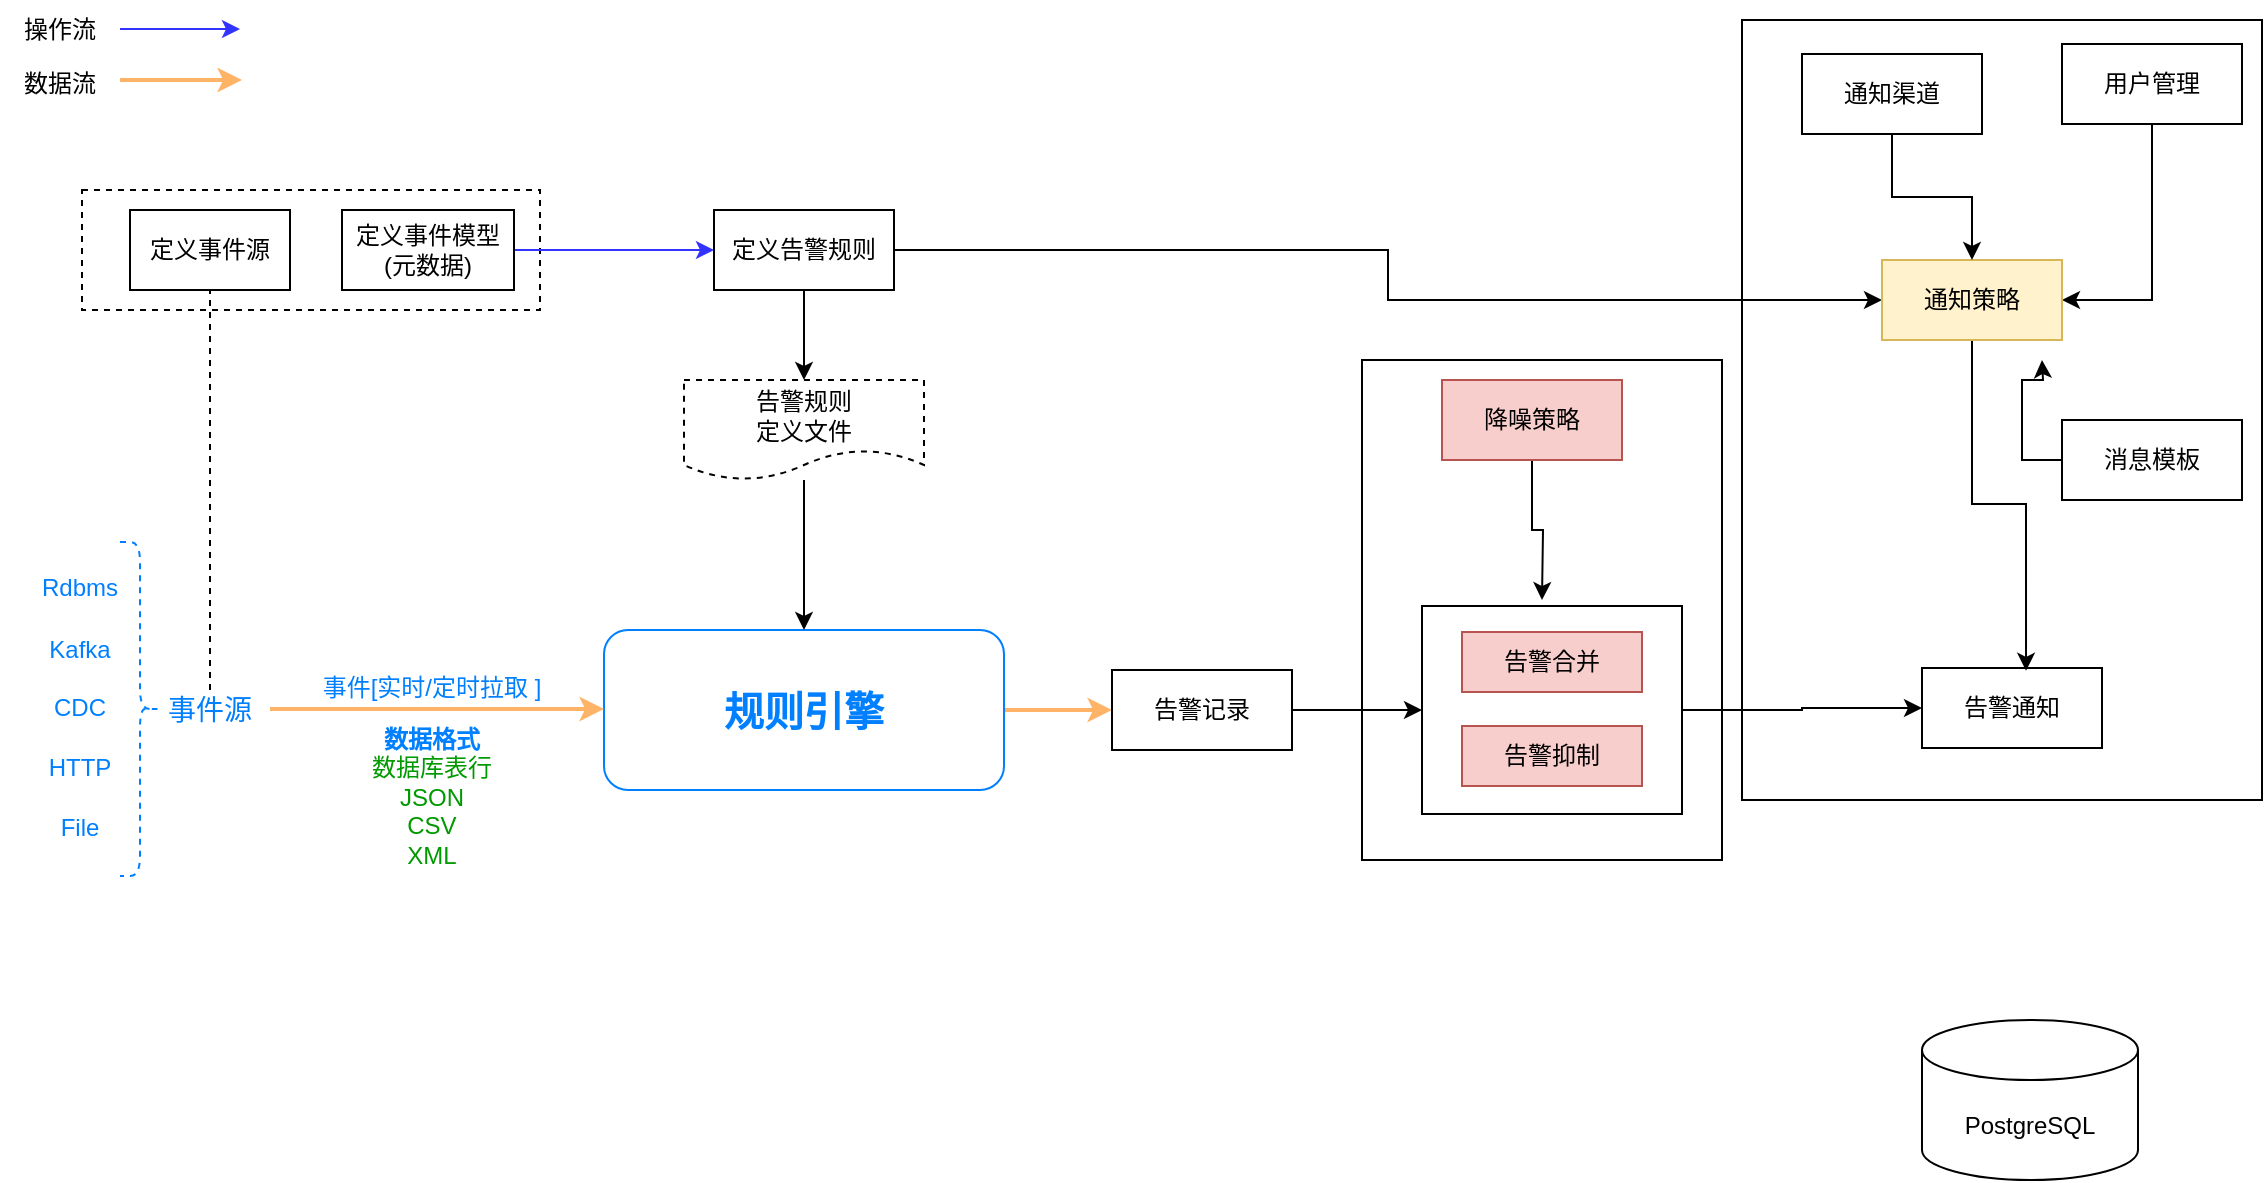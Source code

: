 <mxfile version="21.1.1" type="github" pages="4">
  <diagram name="架构图" id="fyfxFs40vQIkgWjK6ug6">
    <mxGraphModel dx="1050" dy="541" grid="1" gridSize="10" guides="1" tooltips="1" connect="1" arrows="1" fold="1" page="1" pageScale="1" pageWidth="1169" pageHeight="827" math="0" shadow="0">
      <root>
        <mxCell id="0" />
        <mxCell id="1" parent="0" />
        <mxCell id="ajzhrPVUtSA5EL2jIO49-2" value="" style="rounded=0;whiteSpace=wrap;html=1;" parent="1" vertex="1">
          <mxGeometry x="710" y="180" width="180" height="250" as="geometry" />
        </mxCell>
        <mxCell id="ajzhrPVUtSA5EL2jIO49-3" value="" style="rounded=0;whiteSpace=wrap;html=1;" parent="1" vertex="1">
          <mxGeometry x="900" y="10" width="260" height="390" as="geometry" />
        </mxCell>
        <mxCell id="mOruX_GzIYojNORpQygu-18" value="" style="rounded=0;whiteSpace=wrap;html=1;dashed=1;" parent="1" vertex="1">
          <mxGeometry x="70" y="95" width="229" height="60" as="geometry" />
        </mxCell>
        <mxCell id="mOruX_GzIYojNORpQygu-41" style="edgeStyle=orthogonalEdgeStyle;rounded=0;orthogonalLoop=1;jettySize=auto;html=1;entryX=0;entryY=0.5;entryDx=0;entryDy=0;fontSize=14;fontColor=#007FFF;strokeColor=#FFB366;strokeWidth=2;" parent="1" source="mOruX_GzIYojNORpQygu-1" target="mOruX_GzIYojNORpQygu-40" edge="1">
          <mxGeometry relative="1" as="geometry" />
        </mxCell>
        <mxCell id="mOruX_GzIYojNORpQygu-1" value="规则引擎" style="rounded=1;whiteSpace=wrap;html=1;fontSize=20;strokeColor=#007FFF;fontStyle=1;fontColor=#007FFF;" parent="1" vertex="1">
          <mxGeometry x="331" y="315" width="200" height="80" as="geometry" />
        </mxCell>
        <mxCell id="mOruX_GzIYojNORpQygu-7" value="定义事件源" style="rounded=0;whiteSpace=wrap;html=1;" parent="1" vertex="1">
          <mxGeometry x="94" y="105" width="80" height="40" as="geometry" />
        </mxCell>
        <mxCell id="mOruX_GzIYojNORpQygu-16" style="edgeStyle=orthogonalEdgeStyle;rounded=0;orthogonalLoop=1;jettySize=auto;html=1;exitX=1;exitY=0.5;exitDx=0;exitDy=0;entryX=0;entryY=0.5;entryDx=0;entryDy=0;fontSize=20;strokeColor=#3333FF;fontColor=#007FFF;fillColor=#d5e8d4;" parent="1" source="mOruX_GzIYojNORpQygu-9" target="mOruX_GzIYojNORpQygu-10" edge="1">
          <mxGeometry relative="1" as="geometry" />
        </mxCell>
        <mxCell id="mOruX_GzIYojNORpQygu-9" value="定义事件模型&lt;br&gt;(元数据)" style="rounded=0;whiteSpace=wrap;html=1;" parent="1" vertex="1">
          <mxGeometry x="200" y="105" width="86" height="40" as="geometry" />
        </mxCell>
        <mxCell id="AYFe1LkNhk6pxs-Rbo1C-2" style="edgeStyle=orthogonalEdgeStyle;rounded=0;orthogonalLoop=1;jettySize=auto;html=1;entryX=0;entryY=0.5;entryDx=0;entryDy=0;" parent="1" source="mOruX_GzIYojNORpQygu-10" target="AYFe1LkNhk6pxs-Rbo1C-1" edge="1">
          <mxGeometry relative="1" as="geometry" />
        </mxCell>
        <mxCell id="AYFe1LkNhk6pxs-Rbo1C-3" style="edgeStyle=orthogonalEdgeStyle;rounded=0;orthogonalLoop=1;jettySize=auto;html=1;entryX=0.5;entryY=0;entryDx=0;entryDy=0;" parent="1" source="mOruX_GzIYojNORpQygu-10" target="mOruX_GzIYojNORpQygu-17" edge="1">
          <mxGeometry relative="1" as="geometry" />
        </mxCell>
        <mxCell id="mOruX_GzIYojNORpQygu-10" value="定义告警规则" style="rounded=0;whiteSpace=wrap;html=1;" parent="1" vertex="1">
          <mxGeometry x="386" y="105" width="90" height="40" as="geometry" />
        </mxCell>
        <mxCell id="AYFe1LkNhk6pxs-Rbo1C-5" style="edgeStyle=orthogonalEdgeStyle;rounded=0;orthogonalLoop=1;jettySize=auto;html=1;entryX=0.5;entryY=0;entryDx=0;entryDy=0;" parent="1" source="mOruX_GzIYojNORpQygu-17" target="mOruX_GzIYojNORpQygu-1" edge="1">
          <mxGeometry relative="1" as="geometry" />
        </mxCell>
        <mxCell id="mOruX_GzIYojNORpQygu-17" value="告警规则&lt;br&gt;定义文件" style="shape=document;whiteSpace=wrap;html=1;boundedLbl=1;dashed=1;" parent="1" vertex="1">
          <mxGeometry x="371" y="190" width="120" height="50" as="geometry" />
        </mxCell>
        <mxCell id="mOruX_GzIYojNORpQygu-25" value="" style="shape=curlyBracket;whiteSpace=wrap;html=1;rounded=1;flipH=1;labelPosition=right;verticalLabelPosition=middle;align=left;verticalAlign=middle;dashed=1;strokeColor=#007FFF;fontSize=20;fontColor=#007FFF;" parent="1" vertex="1">
          <mxGeometry x="89" y="271" width="20" height="167" as="geometry" />
        </mxCell>
        <mxCell id="mOruX_GzIYojNORpQygu-26" value="Rdbms" style="text;strokeColor=none;align=center;fillColor=none;html=1;verticalAlign=middle;whiteSpace=wrap;rounded=0;fontSize=12;fontColor=#007FFF;" parent="1" vertex="1">
          <mxGeometry x="39" y="284" width="60" height="20" as="geometry" />
        </mxCell>
        <mxCell id="mOruX_GzIYojNORpQygu-28" value="Kafka" style="text;strokeColor=none;align=center;fillColor=none;html=1;verticalAlign=middle;whiteSpace=wrap;rounded=0;fontSize=12;fontColor=#007FFF;" parent="1" vertex="1">
          <mxGeometry x="39" y="315" width="60" height="20" as="geometry" />
        </mxCell>
        <mxCell id="mOruX_GzIYojNORpQygu-31" value="CDC" style="text;strokeColor=none;align=center;fillColor=none;html=1;verticalAlign=middle;whiteSpace=wrap;rounded=0;fontSize=12;fontColor=#007FFF;" parent="1" vertex="1">
          <mxGeometry x="39" y="344" width="60" height="20" as="geometry" />
        </mxCell>
        <mxCell id="mOruX_GzIYojNORpQygu-32" value="HTTP" style="text;strokeColor=none;align=center;fillColor=none;html=1;verticalAlign=middle;whiteSpace=wrap;rounded=0;fontSize=12;fontColor=#007FFF;" parent="1" vertex="1">
          <mxGeometry x="39" y="374" width="60" height="20" as="geometry" />
        </mxCell>
        <mxCell id="mOruX_GzIYojNORpQygu-33" value="File" style="text;strokeColor=none;align=center;fillColor=none;html=1;verticalAlign=middle;whiteSpace=wrap;rounded=0;fontSize=12;fontColor=#007FFF;" parent="1" vertex="1">
          <mxGeometry x="39" y="404" width="60" height="20" as="geometry" />
        </mxCell>
        <mxCell id="mOruX_GzIYojNORpQygu-36" style="edgeStyle=orthogonalEdgeStyle;rounded=0;orthogonalLoop=1;jettySize=auto;html=1;fontSize=14;fontColor=#007FFF;strokeColor=#FFB366;strokeWidth=2;" parent="1" edge="1">
          <mxGeometry relative="1" as="geometry">
            <mxPoint x="89" y="40" as="sourcePoint" />
            <mxPoint x="150" y="40" as="targetPoint" />
          </mxGeometry>
        </mxCell>
        <mxCell id="mOruX_GzIYojNORpQygu-37" style="edgeStyle=orthogonalEdgeStyle;rounded=0;orthogonalLoop=1;jettySize=auto;html=1;exitX=0.5;exitY=0;exitDx=0;exitDy=0;fontSize=14;fontColor=#007FFF;dashed=1;endArrow=none;endFill=0;" parent="1" source="mOruX_GzIYojNORpQygu-34" target="mOruX_GzIYojNORpQygu-7" edge="1">
          <mxGeometry relative="1" as="geometry" />
        </mxCell>
        <mxCell id="mOruX_GzIYojNORpQygu-34" value="事件源" style="text;strokeColor=none;align=center;fillColor=none;html=1;verticalAlign=middle;whiteSpace=wrap;rounded=0;fontSize=14;fontColor=#007FFF;" parent="1" vertex="1">
          <mxGeometry x="104" y="345" width="60" height="20" as="geometry" />
        </mxCell>
        <mxCell id="mOruX_GzIYojNORpQygu-38" value="事件[实时/定时拉取 ]" style="text;strokeColor=none;align=center;fillColor=none;html=1;verticalAlign=middle;whiteSpace=wrap;rounded=0;fontSize=12;fontColor=#007FFF;" parent="1" vertex="1">
          <mxGeometry x="180" y="334" width="130" height="20" as="geometry" />
        </mxCell>
        <mxCell id="mOruX_GzIYojNORpQygu-39" value="&lt;b&gt;&lt;font style=&quot;font-size: 12px;&quot;&gt;数据格式&lt;/font&gt;&lt;/b&gt;&lt;br&gt;&lt;font color=&quot;#009900&quot;&gt;数据库表行&lt;br&gt;JSON&lt;br&gt;CSV&lt;br&gt;XML&lt;/font&gt;" style="text;strokeColor=none;align=center;fillColor=none;html=1;verticalAlign=top;whiteSpace=wrap;rounded=0;fontSize=12;fontColor=#007FFF;" parent="1" vertex="1">
          <mxGeometry x="180" y="356" width="130" height="100" as="geometry" />
        </mxCell>
        <mxCell id="N9vnKGzAlBT49hK8Uw0d-4" style="edgeStyle=orthogonalEdgeStyle;rounded=0;orthogonalLoop=1;jettySize=auto;html=1;entryX=0;entryY=0.5;entryDx=0;entryDy=0;" parent="1" source="mOruX_GzIYojNORpQygu-40" target="SUWMHciUiN1ln3H69Bqs-1" edge="1">
          <mxGeometry relative="1" as="geometry" />
        </mxCell>
        <mxCell id="mOruX_GzIYojNORpQygu-40" value="告警记录" style="rounded=0;whiteSpace=wrap;html=1;" parent="1" vertex="1">
          <mxGeometry x="585" y="335" width="90" height="40" as="geometry" />
        </mxCell>
        <mxCell id="mOruX_GzIYojNORpQygu-42" value="告警通知" style="rounded=0;whiteSpace=wrap;html=1;" parent="1" vertex="1">
          <mxGeometry x="990" y="334" width="90" height="40" as="geometry" />
        </mxCell>
        <mxCell id="p2kBlK-FWfxOSTdEt7PT-1" value="PostgreSQL" style="shape=cylinder3;whiteSpace=wrap;html=1;boundedLbl=1;backgroundOutline=1;size=15;" parent="1" vertex="1">
          <mxGeometry x="990" y="510" width="108" height="80" as="geometry" />
        </mxCell>
        <mxCell id="p2kBlK-FWfxOSTdEt7PT-5" style="edgeStyle=orthogonalEdgeStyle;rounded=0;orthogonalLoop=1;jettySize=auto;html=1;fontSize=20;fontColor=#007FFF;strokeColor=#3333FF;fillColor=#d5e8d4;" parent="1" edge="1">
          <mxGeometry relative="1" as="geometry">
            <mxPoint x="89" y="14.5" as="sourcePoint" />
            <mxPoint x="149" y="14.5" as="targetPoint" />
          </mxGeometry>
        </mxCell>
        <mxCell id="p2kBlK-FWfxOSTdEt7PT-6" value="操作流" style="text;strokeColor=none;align=center;fillColor=none;html=1;verticalAlign=middle;whiteSpace=wrap;rounded=0;" parent="1" vertex="1">
          <mxGeometry x="29" width="60" height="30" as="geometry" />
        </mxCell>
        <mxCell id="p2kBlK-FWfxOSTdEt7PT-12" style="edgeStyle=orthogonalEdgeStyle;rounded=0;orthogonalLoop=1;jettySize=auto;html=1;entryX=0;entryY=0.5;entryDx=0;entryDy=0;fontSize=14;fontColor=#007FFF;strokeColor=#FFB366;strokeWidth=2;" parent="1" edge="1">
          <mxGeometry relative="1" as="geometry">
            <mxPoint x="164" y="354.5" as="sourcePoint" />
            <mxPoint x="331" y="354.5" as="targetPoint" />
          </mxGeometry>
        </mxCell>
        <mxCell id="p2kBlK-FWfxOSTdEt7PT-14" value="数据流" style="text;strokeColor=none;align=center;fillColor=none;html=1;verticalAlign=middle;whiteSpace=wrap;rounded=0;" parent="1" vertex="1">
          <mxGeometry x="29" y="27" width="60" height="30" as="geometry" />
        </mxCell>
        <mxCell id="AYFe1LkNhk6pxs-Rbo1C-6" style="edgeStyle=orthogonalEdgeStyle;rounded=0;orthogonalLoop=1;jettySize=auto;html=1;entryX=1;entryY=0.5;entryDx=0;entryDy=0;" parent="1" source="p2kBlK-FWfxOSTdEt7PT-15" target="AYFe1LkNhk6pxs-Rbo1C-1" edge="1">
          <mxGeometry relative="1" as="geometry" />
        </mxCell>
        <mxCell id="p2kBlK-FWfxOSTdEt7PT-15" value="用户管理" style="rounded=0;whiteSpace=wrap;html=1;" parent="1" vertex="1">
          <mxGeometry x="1060" y="22" width="90" height="40" as="geometry" />
        </mxCell>
        <mxCell id="4iDX63rbDuVrgUjDsWIF-3" style="edgeStyle=orthogonalEdgeStyle;rounded=0;orthogonalLoop=1;jettySize=auto;html=1;entryX=0.578;entryY=0.035;entryDx=0;entryDy=0;entryPerimeter=0;" parent="1" source="AYFe1LkNhk6pxs-Rbo1C-1" target="mOruX_GzIYojNORpQygu-42" edge="1">
          <mxGeometry relative="1" as="geometry" />
        </mxCell>
        <mxCell id="AYFe1LkNhk6pxs-Rbo1C-1" value="通知策略" style="rounded=0;whiteSpace=wrap;html=1;fillColor=#fff2cc;strokeColor=#d6b656;" parent="1" vertex="1">
          <mxGeometry x="970" y="130" width="90" height="40" as="geometry" />
        </mxCell>
        <mxCell id="AYFe1LkNhk6pxs-Rbo1C-8" style="edgeStyle=orthogonalEdgeStyle;rounded=0;orthogonalLoop=1;jettySize=auto;html=1;entryX=0.5;entryY=0;entryDx=0;entryDy=0;" parent="1" source="AYFe1LkNhk6pxs-Rbo1C-7" target="AYFe1LkNhk6pxs-Rbo1C-1" edge="1">
          <mxGeometry relative="1" as="geometry" />
        </mxCell>
        <mxCell id="AYFe1LkNhk6pxs-Rbo1C-7" value="通知渠道" style="rounded=0;whiteSpace=wrap;html=1;" parent="1" vertex="1">
          <mxGeometry x="930" y="27" width="90" height="40" as="geometry" />
        </mxCell>
        <mxCell id="N9vnKGzAlBT49hK8Uw0d-5" style="edgeStyle=orthogonalEdgeStyle;rounded=0;orthogonalLoop=1;jettySize=auto;html=1;entryX=0;entryY=0.5;entryDx=0;entryDy=0;" parent="1" source="SUWMHciUiN1ln3H69Bqs-1" target="mOruX_GzIYojNORpQygu-42" edge="1">
          <mxGeometry relative="1" as="geometry" />
        </mxCell>
        <mxCell id="SUWMHciUiN1ln3H69Bqs-1" value="" style="rounded=0;whiteSpace=wrap;html=1;" parent="1" vertex="1">
          <mxGeometry x="740" y="303" width="130" height="104" as="geometry" />
        </mxCell>
        <mxCell id="N9vnKGzAlBT49hK8Uw0d-1" value="告警合并" style="rounded=0;whiteSpace=wrap;html=1;fillColor=#f8cecc;strokeColor=#b85450;" parent="1" vertex="1">
          <mxGeometry x="760" y="316" width="90" height="30" as="geometry" />
        </mxCell>
        <mxCell id="N9vnKGzAlBT49hK8Uw0d-2" value="告警抑制" style="rounded=0;whiteSpace=wrap;html=1;fillColor=#f8cecc;strokeColor=#b85450;" parent="1" vertex="1">
          <mxGeometry x="760" y="363" width="90" height="30" as="geometry" />
        </mxCell>
        <mxCell id="N9vnKGzAlBT49hK8Uw0d-3" style="edgeStyle=orthogonalEdgeStyle;rounded=0;orthogonalLoop=1;jettySize=auto;html=1;exitX=0.5;exitY=1;exitDx=0;exitDy=0;" parent="1" source="N9vnKGzAlBT49hK8Uw0d-2" target="N9vnKGzAlBT49hK8Uw0d-2" edge="1">
          <mxGeometry relative="1" as="geometry" />
        </mxCell>
        <mxCell id="4iDX63rbDuVrgUjDsWIF-2" style="edgeStyle=orthogonalEdgeStyle;rounded=0;orthogonalLoop=1;jettySize=auto;html=1;" parent="1" source="4iDX63rbDuVrgUjDsWIF-1" edge="1">
          <mxGeometry relative="1" as="geometry">
            <mxPoint x="800" y="300" as="targetPoint" />
          </mxGeometry>
        </mxCell>
        <mxCell id="4iDX63rbDuVrgUjDsWIF-1" value="降噪策略" style="rounded=0;whiteSpace=wrap;html=1;fillColor=#f8cecc;strokeColor=#b85450;" parent="1" vertex="1">
          <mxGeometry x="750" y="190" width="90" height="40" as="geometry" />
        </mxCell>
        <mxCell id="ajzhrPVUtSA5EL2jIO49-5" style="edgeStyle=orthogonalEdgeStyle;rounded=0;orthogonalLoop=1;jettySize=auto;html=1;" parent="1" source="ajzhrPVUtSA5EL2jIO49-4" edge="1">
          <mxGeometry relative="1" as="geometry">
            <mxPoint x="1050" y="180" as="targetPoint" />
          </mxGeometry>
        </mxCell>
        <mxCell id="ajzhrPVUtSA5EL2jIO49-4" value="消息模板" style="rounded=0;whiteSpace=wrap;html=1;" parent="1" vertex="1">
          <mxGeometry x="1060" y="210" width="90" height="40" as="geometry" />
        </mxCell>
      </root>
    </mxGraphModel>
  </diagram>
  <diagram id="dFroDQbs53emCn8TejDB" name="告警规则设计">
    <mxGraphModel dx="1050" dy="541" grid="1" gridSize="10" guides="1" tooltips="1" connect="1" arrows="1" fold="1" page="1" pageScale="1" pageWidth="1169" pageHeight="827" math="0" shadow="0">
      <root>
        <mxCell id="0" />
        <mxCell id="1" parent="0" />
        <mxCell id="9-6hHzbfZa_yqnp6kfX1-1" value="规则名称" style="rounded=0;whiteSpace=wrap;html=1;" parent="1" vertex="1">
          <mxGeometry x="150" y="180" width="100" height="30" as="geometry" />
        </mxCell>
        <mxCell id="9-6hHzbfZa_yqnp6kfX1-2" style="edgeStyle=orthogonalEdgeStyle;rounded=0;orthogonalLoop=1;jettySize=auto;html=1;" parent="1" source="9-6hHzbfZa_yqnp6kfX1-3" target="9-6hHzbfZa_yqnp6kfX1-5" edge="1">
          <mxGeometry relative="1" as="geometry" />
        </mxCell>
        <mxCell id="9-6hHzbfZa_yqnp6kfX1-3" value="选择事件源" style="rounded=0;whiteSpace=wrap;html=1;" parent="1" vertex="1">
          <mxGeometry x="150" y="220" width="100" height="30" as="geometry" />
        </mxCell>
        <mxCell id="9-6hHzbfZa_yqnp6kfX1-4" style="edgeStyle=orthogonalEdgeStyle;rounded=0;orthogonalLoop=1;jettySize=auto;html=1;entryX=0;entryY=0.5;entryDx=0;entryDy=0;" parent="1" source="9-6hHzbfZa_yqnp6kfX1-5" target="9-6hHzbfZa_yqnp6kfX1-10" edge="1">
          <mxGeometry relative="1" as="geometry" />
        </mxCell>
        <mxCell id="9-6hHzbfZa_yqnp6kfX1-5" value="列出事件源字段" style="rounded=0;whiteSpace=wrap;html=1;" parent="1" vertex="1">
          <mxGeometry x="350" y="220" width="100" height="30" as="geometry" />
        </mxCell>
        <mxCell id="9-6hHzbfZa_yqnp6kfX1-6" style="edgeStyle=orthogonalEdgeStyle;rounded=0;orthogonalLoop=1;jettySize=auto;html=1;entryX=0;entryY=0.5;entryDx=0;entryDy=0;" parent="1" source="9-6hHzbfZa_yqnp6kfX1-7" target="9-6hHzbfZa_yqnp6kfX1-18" edge="1">
          <mxGeometry relative="1" as="geometry" />
        </mxCell>
        <mxCell id="9-6hHzbfZa_yqnp6kfX1-7" value="设置过滤条件" style="rounded=0;whiteSpace=wrap;html=1;" parent="1" vertex="1">
          <mxGeometry x="150" y="280" width="100" height="30" as="geometry" />
        </mxCell>
        <mxCell id="9-6hHzbfZa_yqnp6kfX1-8" style="edgeStyle=orthogonalEdgeStyle;rounded=0;orthogonalLoop=1;jettySize=auto;html=1;entryX=0;entryY=0.5;entryDx=0;entryDy=0;" parent="1" source="9-6hHzbfZa_yqnp6kfX1-9" target="9-6hHzbfZa_yqnp6kfX1-26" edge="1">
          <mxGeometry relative="1" as="geometry" />
        </mxCell>
        <mxCell id="9-6hHzbfZa_yqnp6kfX1-9" value="设置排序条件" style="rounded=0;whiteSpace=wrap;html=1;" parent="1" vertex="1">
          <mxGeometry x="150" y="430" width="100" height="30" as="geometry" />
        </mxCell>
        <mxCell id="9-6hHzbfZa_yqnp6kfX1-10" value="选择字段" style="rounded=0;whiteSpace=wrap;html=1;" parent="1" vertex="1">
          <mxGeometry x="520" y="220" width="100" height="30" as="geometry" />
        </mxCell>
        <mxCell id="9-6hHzbfZa_yqnp6kfX1-11" style="edgeStyle=orthogonalEdgeStyle;rounded=0;orthogonalLoop=1;jettySize=auto;html=1;" parent="1" source="9-6hHzbfZa_yqnp6kfX1-12" target="9-6hHzbfZa_yqnp6kfX1-14" edge="1">
          <mxGeometry relative="1" as="geometry" />
        </mxCell>
        <mxCell id="9-6hHzbfZa_yqnp6kfX1-12" value="设置时间窗口" style="rounded=0;whiteSpace=wrap;html=1;" parent="1" vertex="1">
          <mxGeometry x="150" y="530" width="110" height="30" as="geometry" />
        </mxCell>
        <mxCell id="9-6hHzbfZa_yqnp6kfX1-13" style="edgeStyle=orthogonalEdgeStyle;rounded=0;orthogonalLoop=1;jettySize=auto;html=1;" parent="1" source="9-6hHzbfZa_yqnp6kfX1-14" target="9-6hHzbfZa_yqnp6kfX1-16" edge="1">
          <mxGeometry relative="1" as="geometry" />
        </mxCell>
        <mxCell id="9-6hHzbfZa_yqnp6kfX1-14" value="输入时间值" style="rounded=0;whiteSpace=wrap;html=1;" parent="1" vertex="1">
          <mxGeometry x="350" y="530" width="100" height="30" as="geometry" />
        </mxCell>
        <mxCell id="9-6hHzbfZa_yqnp6kfX1-15" style="edgeStyle=orthogonalEdgeStyle;rounded=0;orthogonalLoop=1;jettySize=auto;html=1;entryX=0;entryY=0.5;entryDx=0;entryDy=0;" parent="1" source="9-6hHzbfZa_yqnp6kfX1-16" target="9-6hHzbfZa_yqnp6kfX1-65" edge="1">
          <mxGeometry relative="1" as="geometry" />
        </mxCell>
        <mxCell id="9-6hHzbfZa_yqnp6kfX1-16" value="选择时间单位" style="rounded=0;whiteSpace=wrap;html=1;" parent="1" vertex="1">
          <mxGeometry x="520" y="530" width="100" height="30" as="geometry" />
        </mxCell>
        <mxCell id="9-6hHzbfZa_yqnp6kfX1-17" style="edgeStyle=orthogonalEdgeStyle;rounded=0;orthogonalLoop=1;jettySize=auto;html=1;entryX=0;entryY=0.5;entryDx=0;entryDy=0;" parent="1" source="9-6hHzbfZa_yqnp6kfX1-18" target="9-6hHzbfZa_yqnp6kfX1-20" edge="1">
          <mxGeometry relative="1" as="geometry" />
        </mxCell>
        <mxCell id="9-6hHzbfZa_yqnp6kfX1-18" value="多个条件设置" style="rounded=0;whiteSpace=wrap;html=1;" parent="1" vertex="1">
          <mxGeometry x="350" y="280" width="100" height="30" as="geometry" />
        </mxCell>
        <mxCell id="9-6hHzbfZa_yqnp6kfX1-19" style="edgeStyle=orthogonalEdgeStyle;rounded=0;orthogonalLoop=1;jettySize=auto;html=1;entryX=0;entryY=0.5;entryDx=0;entryDy=0;" parent="1" source="9-6hHzbfZa_yqnp6kfX1-20" target="9-6hHzbfZa_yqnp6kfX1-22" edge="1">
          <mxGeometry relative="1" as="geometry" />
        </mxCell>
        <mxCell id="9-6hHzbfZa_yqnp6kfX1-20" value="选择字段" style="rounded=0;whiteSpace=wrap;html=1;" parent="1" vertex="1">
          <mxGeometry x="520" y="280" width="100" height="30" as="geometry" />
        </mxCell>
        <mxCell id="9-6hHzbfZa_yqnp6kfX1-21" value="" style="edgeStyle=orthogonalEdgeStyle;rounded=0;orthogonalLoop=1;jettySize=auto;html=1;" parent="1" source="9-6hHzbfZa_yqnp6kfX1-22" target="9-6hHzbfZa_yqnp6kfX1-24" edge="1">
          <mxGeometry relative="1" as="geometry" />
        </mxCell>
        <mxCell id="9-6hHzbfZa_yqnp6kfX1-22" value="选择比较条件" style="rounded=0;whiteSpace=wrap;html=1;" parent="1" vertex="1">
          <mxGeometry x="660" y="280" width="100" height="30" as="geometry" />
        </mxCell>
        <mxCell id="9-6hHzbfZa_yqnp6kfX1-23" style="edgeStyle=orthogonalEdgeStyle;rounded=0;orthogonalLoop=1;jettySize=auto;html=1;entryX=0;entryY=0.5;entryDx=0;entryDy=0;" parent="1" source="9-6hHzbfZa_yqnp6kfX1-24" target="9-6hHzbfZa_yqnp6kfX1-33" edge="1">
          <mxGeometry relative="1" as="geometry" />
        </mxCell>
        <mxCell id="9-6hHzbfZa_yqnp6kfX1-24" value="设置条件值" style="rounded=0;whiteSpace=wrap;html=1;" parent="1" vertex="1">
          <mxGeometry x="800" y="280" width="100" height="30" as="geometry" />
        </mxCell>
        <mxCell id="9-6hHzbfZa_yqnp6kfX1-25" style="edgeStyle=orthogonalEdgeStyle;rounded=0;orthogonalLoop=1;jettySize=auto;html=1;entryX=0;entryY=0.5;entryDx=0;entryDy=0;" parent="1" source="9-6hHzbfZa_yqnp6kfX1-26" target="9-6hHzbfZa_yqnp6kfX1-28" edge="1">
          <mxGeometry relative="1" as="geometry" />
        </mxCell>
        <mxCell id="9-6hHzbfZa_yqnp6kfX1-26" value="多个排序设置" style="rounded=0;whiteSpace=wrap;html=1;" parent="1" vertex="1">
          <mxGeometry x="350" y="430" width="100" height="30" as="geometry" />
        </mxCell>
        <mxCell id="9-6hHzbfZa_yqnp6kfX1-27" style="edgeStyle=orthogonalEdgeStyle;rounded=0;orthogonalLoop=1;jettySize=auto;html=1;entryX=0;entryY=0.5;entryDx=0;entryDy=0;" parent="1" source="9-6hHzbfZa_yqnp6kfX1-28" target="9-6hHzbfZa_yqnp6kfX1-30" edge="1">
          <mxGeometry relative="1" as="geometry" />
        </mxCell>
        <mxCell id="9-6hHzbfZa_yqnp6kfX1-28" value="选择字段" style="rounded=0;whiteSpace=wrap;html=1;" parent="1" vertex="1">
          <mxGeometry x="520" y="430" width="100" height="30" as="geometry" />
        </mxCell>
        <mxCell id="9-6hHzbfZa_yqnp6kfX1-29" style="edgeStyle=orthogonalEdgeStyle;rounded=0;orthogonalLoop=1;jettySize=auto;html=1;entryX=0;entryY=0.5;entryDx=0;entryDy=0;" parent="1" source="9-6hHzbfZa_yqnp6kfX1-30" target="9-6hHzbfZa_yqnp6kfX1-31" edge="1">
          <mxGeometry relative="1" as="geometry" />
        </mxCell>
        <mxCell id="9-6hHzbfZa_yqnp6kfX1-30" value="设置排序方向" style="rounded=0;whiteSpace=wrap;html=1;" parent="1" vertex="1">
          <mxGeometry x="660" y="430" width="100" height="30" as="geometry" />
        </mxCell>
        <mxCell id="9-6hHzbfZa_yqnp6kfX1-31" value="选择升序、降序" style="rounded=0;whiteSpace=wrap;html=1;" parent="1" vertex="1">
          <mxGeometry x="800" y="430" width="100" height="30" as="geometry" />
        </mxCell>
        <mxCell id="9-6hHzbfZa_yqnp6kfX1-32" style="edgeStyle=orthogonalEdgeStyle;rounded=0;orthogonalLoop=1;jettySize=auto;html=1;entryX=0;entryY=0.5;entryDx=0;entryDy=0;" parent="1" source="9-6hHzbfZa_yqnp6kfX1-33" target="9-6hHzbfZa_yqnp6kfX1-34" edge="1">
          <mxGeometry relative="1" as="geometry" />
        </mxCell>
        <mxCell id="9-6hHzbfZa_yqnp6kfX1-33" value="设置条件间关系" style="rounded=0;whiteSpace=wrap;html=1;" parent="1" vertex="1">
          <mxGeometry x="940" y="280" width="100" height="30" as="geometry" />
        </mxCell>
        <mxCell id="9-6hHzbfZa_yqnp6kfX1-34" value="勾选多个条件为一组" style="rounded=0;whiteSpace=wrap;html=1;" parent="1" vertex="1">
          <mxGeometry x="1100" y="280" width="120" height="30" as="geometry" />
        </mxCell>
        <mxCell id="9-6hHzbfZa_yqnp6kfX1-35" style="edgeStyle=orthogonalEdgeStyle;rounded=0;orthogonalLoop=1;jettySize=auto;html=1;entryX=0;entryY=0.5;entryDx=0;entryDy=0;" parent="1" source="9-6hHzbfZa_yqnp6kfX1-36" target="9-6hHzbfZa_yqnp6kfX1-40" edge="1">
          <mxGeometry relative="1" as="geometry" />
        </mxCell>
        <mxCell id="9-6hHzbfZa_yqnp6kfX1-36" value="设置触发条件" style="rounded=0;whiteSpace=wrap;html=1;" parent="1" vertex="1">
          <mxGeometry x="150" y="760" width="110" height="30" as="geometry" />
        </mxCell>
        <mxCell id="9-6hHzbfZa_yqnp6kfX1-37" style="edgeStyle=orthogonalEdgeStyle;rounded=0;orthogonalLoop=1;jettySize=auto;html=1;entryX=0;entryY=0.5;entryDx=0;entryDy=0;" parent="1" source="9-6hHzbfZa_yqnp6kfX1-40" target="9-6hHzbfZa_yqnp6kfX1-42" edge="1">
          <mxGeometry relative="1" as="geometry" />
        </mxCell>
        <mxCell id="9-6hHzbfZa_yqnp6kfX1-38" style="edgeStyle=orthogonalEdgeStyle;rounded=0;orthogonalLoop=1;jettySize=auto;html=1;entryX=0;entryY=0.5;entryDx=0;entryDy=0;" parent="1" source="9-6hHzbfZa_yqnp6kfX1-40" target="9-6hHzbfZa_yqnp6kfX1-44" edge="1">
          <mxGeometry relative="1" as="geometry" />
        </mxCell>
        <mxCell id="9-6hHzbfZa_yqnp6kfX1-39" style="edgeStyle=orthogonalEdgeStyle;rounded=0;orthogonalLoop=1;jettySize=auto;html=1;entryX=0;entryY=0.5;entryDx=0;entryDy=0;" parent="1" source="9-6hHzbfZa_yqnp6kfX1-40" target="9-6hHzbfZa_yqnp6kfX1-46" edge="1">
          <mxGeometry relative="1" as="geometry" />
        </mxCell>
        <mxCell id="9-6hHzbfZa_yqnp6kfX1-40" value="动态增加多个" style="rounded=0;whiteSpace=wrap;html=1;" parent="1" vertex="1">
          <mxGeometry x="350" y="760" width="100" height="30" as="geometry" />
        </mxCell>
        <mxCell id="9-6hHzbfZa_yqnp6kfX1-41" style="edgeStyle=orthogonalEdgeStyle;rounded=0;orthogonalLoop=1;jettySize=auto;html=1;entryX=0;entryY=0.5;entryDx=0;entryDy=0;" parent="1" source="9-6hHzbfZa_yqnp6kfX1-42" edge="1">
          <mxGeometry relative="1" as="geometry">
            <mxPoint x="660" y="775" as="targetPoint" />
          </mxGeometry>
        </mxCell>
        <mxCell id="9-6hHzbfZa_yqnp6kfX1-42" value="有数据" style="rounded=0;whiteSpace=wrap;html=1;" parent="1" vertex="1">
          <mxGeometry x="520" y="760" width="100" height="30" as="geometry" />
        </mxCell>
        <mxCell id="9-6hHzbfZa_yqnp6kfX1-43" style="edgeStyle=orthogonalEdgeStyle;rounded=0;orthogonalLoop=1;jettySize=auto;html=1;entryX=0;entryY=0.5;entryDx=0;entryDy=0;" parent="1" source="9-6hHzbfZa_yqnp6kfX1-44" edge="1">
          <mxGeometry relative="1" as="geometry">
            <mxPoint x="660" y="844" as="targetPoint" />
          </mxGeometry>
        </mxCell>
        <mxCell id="9-6hHzbfZa_yqnp6kfX1-44" value="无数据" style="rounded=0;whiteSpace=wrap;html=1;" parent="1" vertex="1">
          <mxGeometry x="520" y="829" width="100" height="30" as="geometry" />
        </mxCell>
        <mxCell id="9-6hHzbfZa_yqnp6kfX1-45" style="edgeStyle=orthogonalEdgeStyle;rounded=0;orthogonalLoop=1;jettySize=auto;html=1;entryX=0;entryY=0.5;entryDx=0;entryDy=0;" parent="1" source="9-6hHzbfZa_yqnp6kfX1-46" target="9-6hHzbfZa_yqnp6kfX1-54" edge="1">
          <mxGeometry relative="1" as="geometry" />
        </mxCell>
        <mxCell id="9-6hHzbfZa_yqnp6kfX1-46" value="阈值" style="rounded=0;whiteSpace=wrap;html=1;" parent="1" vertex="1">
          <mxGeometry x="520" y="897" width="100" height="30" as="geometry" />
        </mxCell>
        <mxCell id="9-6hHzbfZa_yqnp6kfX1-47" style="edgeStyle=orthogonalEdgeStyle;rounded=0;orthogonalLoop=1;jettySize=auto;html=1;entryX=0;entryY=0.5;entryDx=0;entryDy=0;" parent="1" source="9-6hHzbfZa_yqnp6kfX1-48" target="9-6hHzbfZa_yqnp6kfX1-50" edge="1">
          <mxGeometry relative="1" as="geometry" />
        </mxCell>
        <mxCell id="9-6hHzbfZa_yqnp6kfX1-48" value="设置标签" style="rounded=0;whiteSpace=wrap;html=1;" parent="1" vertex="1">
          <mxGeometry x="150" y="640" width="110" height="30" as="geometry" />
        </mxCell>
        <mxCell id="9-6hHzbfZa_yqnp6kfX1-49" style="edgeStyle=orthogonalEdgeStyle;rounded=0;orthogonalLoop=1;jettySize=auto;html=1;entryX=0;entryY=0.5;entryDx=0;entryDy=0;" parent="1" source="9-6hHzbfZa_yqnp6kfX1-50" target="9-6hHzbfZa_yqnp6kfX1-52" edge="1">
          <mxGeometry relative="1" as="geometry" />
        </mxCell>
        <mxCell id="9-6hHzbfZa_yqnp6kfX1-50" value="动态增加多个" style="rounded=0;whiteSpace=wrap;html=1;" parent="1" vertex="1">
          <mxGeometry x="350" y="640" width="100" height="30" as="geometry" />
        </mxCell>
        <mxCell id="9-6hHzbfZa_yqnp6kfX1-51" style="edgeStyle=orthogonalEdgeStyle;rounded=0;orthogonalLoop=1;jettySize=auto;html=1;entryX=0;entryY=0.5;entryDx=0;entryDy=0;" parent="1" source="9-6hHzbfZa_yqnp6kfX1-52" target="9-6hHzbfZa_yqnp6kfX1-66" edge="1">
          <mxGeometry relative="1" as="geometry" />
        </mxCell>
        <mxCell id="9-6hHzbfZa_yqnp6kfX1-52" value="输入静态值或选择标签库" style="rounded=0;whiteSpace=wrap;html=1;" parent="1" vertex="1">
          <mxGeometry x="520" y="640" width="150" height="30" as="geometry" />
        </mxCell>
        <mxCell id="9-6hHzbfZa_yqnp6kfX1-53" style="edgeStyle=orthogonalEdgeStyle;rounded=0;orthogonalLoop=1;jettySize=auto;html=1;entryX=0;entryY=0.5;entryDx=0;entryDy=0;" parent="1" source="9-6hHzbfZa_yqnp6kfX1-54" target="9-6hHzbfZa_yqnp6kfX1-60" edge="1">
          <mxGeometry relative="1" as="geometry" />
        </mxCell>
        <mxCell id="9-6hHzbfZa_yqnp6kfX1-54" value="选择指标" style="rounded=0;whiteSpace=wrap;html=1;" parent="1" vertex="1">
          <mxGeometry x="660" y="897" width="150" height="30" as="geometry" />
        </mxCell>
        <mxCell id="9-6hHzbfZa_yqnp6kfX1-55" style="edgeStyle=orthogonalEdgeStyle;rounded=0;orthogonalLoop=1;jettySize=auto;html=1;" parent="1" source="9-6hHzbfZa_yqnp6kfX1-56" target="9-6hHzbfZa_yqnp6kfX1-72" edge="1">
          <mxGeometry relative="1" as="geometry" />
        </mxCell>
        <mxCell id="9-6hHzbfZa_yqnp6kfX1-56" value="输入阈值" style="rounded=0;whiteSpace=wrap;html=1;" parent="1" vertex="1">
          <mxGeometry x="1140" y="897" width="90" height="30" as="geometry" />
        </mxCell>
        <mxCell id="9-6hHzbfZa_yqnp6kfX1-57" style="edgeStyle=orthogonalEdgeStyle;rounded=0;orthogonalLoop=1;jettySize=auto;html=1;entryX=0;entryY=0.5;entryDx=0;entryDy=0;" parent="1" source="9-6hHzbfZa_yqnp6kfX1-58" target="9-6hHzbfZa_yqnp6kfX1-56" edge="1">
          <mxGeometry relative="1" as="geometry" />
        </mxCell>
        <mxCell id="9-6hHzbfZa_yqnp6kfX1-58" value="选择比较符" style="rounded=0;whiteSpace=wrap;html=1;" parent="1" vertex="1">
          <mxGeometry x="990" y="897" width="90" height="30" as="geometry" />
        </mxCell>
        <mxCell id="9-6hHzbfZa_yqnp6kfX1-59" style="edgeStyle=orthogonalEdgeStyle;rounded=0;orthogonalLoop=1;jettySize=auto;html=1;entryX=0;entryY=0.5;entryDx=0;entryDy=0;" parent="1" source="9-6hHzbfZa_yqnp6kfX1-60" target="9-6hHzbfZa_yqnp6kfX1-58" edge="1">
          <mxGeometry relative="1" as="geometry" />
        </mxCell>
        <mxCell id="9-6hHzbfZa_yqnp6kfX1-60" value="选择聚合方式" style="rounded=0;whiteSpace=wrap;html=1;" parent="1" vertex="1">
          <mxGeometry x="850" y="897" width="90" height="30" as="geometry" />
        </mxCell>
        <mxCell id="9-6hHzbfZa_yqnp6kfX1-61" value="=、&amp;gt;、&amp;lt;、等" style="shape=document;whiteSpace=wrap;html=1;boundedLbl=1;fillColor=#fff2cc;strokeColor=#d6b656;" parent="1" vertex="1">
          <mxGeometry x="660" y="320" width="100" height="50" as="geometry" />
        </mxCell>
        <mxCell id="9-6hHzbfZa_yqnp6kfX1-62" value="静态值、变量" style="shape=document;whiteSpace=wrap;html=1;boundedLbl=1;fillColor=#fff2cc;strokeColor=#d6b656;" parent="1" vertex="1">
          <mxGeometry x="800" y="320" width="100" height="50" as="geometry" />
        </mxCell>
        <mxCell id="9-6hHzbfZa_yqnp6kfX1-63" value="and、or" style="shape=document;whiteSpace=wrap;html=1;boundedLbl=1;fillColor=#fff2cc;strokeColor=#d6b656;" parent="1" vertex="1">
          <mxGeometry x="940" y="320" width="100" height="50" as="geometry" />
        </mxCell>
        <mxCell id="9-6hHzbfZa_yqnp6kfX1-64" value="多个条件用放在一个括号中，譬如 (a&amp;gt;1 or b&amp;lt;5)" style="shape=document;whiteSpace=wrap;html=1;boundedLbl=1;fillColor=#fff2cc;strokeColor=#d6b656;" parent="1" vertex="1">
          <mxGeometry x="1100" y="320" width="120" height="70" as="geometry" />
        </mxCell>
        <mxCell id="9-6hHzbfZa_yqnp6kfX1-65" value="对于实时流数据而言，这个是时间窗口，对于拉取数据库而言，这个为定时器，譬如对于kafka，设置5分钟表示使用5分钟内的数据进行计算，譬如拉取mysql某个表，设定5分钟表示每5分钟读取一批数据进行计算" style="shape=document;whiteSpace=wrap;html=1;boundedLbl=1;fillColor=#fff2cc;strokeColor=#d6b656;" parent="1" vertex="1">
          <mxGeometry x="740" y="490" width="270" height="110" as="geometry" />
        </mxCell>
        <mxCell id="9-6hHzbfZa_yqnp6kfX1-66" value="标签的意思是相当于给产生的告警记录增加一些维度，如果设置的触发查询中存在分组，那么分组字段默认就是标签，主要应用于告警降噪、通知路由和管理分派等场景，譬如增加标签“group”,设置值为“开发组”，那么在这个告警规则下产生的告警记录都会拥有group=开发组这一属性" style="shape=document;whiteSpace=wrap;html=1;boundedLbl=1;fillColor=#fff2cc;strokeColor=#d6b656;" parent="1" vertex="1">
          <mxGeometry x="740" y="605" width="370" height="100" as="geometry" />
        </mxCell>
        <mxCell id="9-6hHzbfZa_yqnp6kfX1-67" value="在设定的时间窗口中，只要有&amp;gt;1条事件进入，就会触发告警，适用于其他系统已经计算出告警" style="shape=document;whiteSpace=wrap;html=1;boundedLbl=1;fillColor=#fff2cc;strokeColor=#d6b656;" parent="1" vertex="1">
          <mxGeometry x="660" y="749.5" width="360" height="51" as="geometry" />
        </mxCell>
        <mxCell id="9-6hHzbfZa_yqnp6kfX1-68" value="在设定的时间窗口中没有事件进入，就会触发告警" style="shape=document;whiteSpace=wrap;html=1;boundedLbl=1;fillColor=#fff2cc;strokeColor=#d6b656;" parent="1" vertex="1">
          <mxGeometry x="660" y="820" width="360" height="51" as="geometry" />
        </mxCell>
        <mxCell id="9-6hHzbfZa_yqnp6kfX1-69" value="包括最大值、最小值、平均值、计数、求和" style="shape=document;whiteSpace=wrap;html=1;boundedLbl=1;fillColor=#fff2cc;strokeColor=#d6b656;" parent="1" vertex="1">
          <mxGeometry x="845" y="940" width="100" height="70" as="geometry" />
        </mxCell>
        <mxCell id="9-6hHzbfZa_yqnp6kfX1-70" value="=、&amp;gt;、&amp;lt;、等" style="shape=document;whiteSpace=wrap;html=1;boundedLbl=1;fillColor=#fff2cc;strokeColor=#d6b656;" parent="1" vertex="1">
          <mxGeometry x="990" y="940" width="100" height="50" as="geometry" />
        </mxCell>
        <mxCell id="9-6hHzbfZa_yqnp6kfX1-71" value="基于同一批事件，可以自定义设置多个触发条件，分别触发不同的告警" style="shape=document;whiteSpace=wrap;html=1;boundedLbl=1;fillColor=#fff2cc;strokeColor=#d6b656;" parent="1" vertex="1">
          <mxGeometry x="350" y="809" width="100" height="101" as="geometry" />
        </mxCell>
        <mxCell id="9-6hHzbfZa_yqnp6kfX1-72" value="分组字段" style="rounded=0;whiteSpace=wrap;html=1;" parent="1" vertex="1">
          <mxGeometry x="1280" y="897" width="90" height="30" as="geometry" />
        </mxCell>
        <mxCell id="CRI8og_CTDF0pAKL7oPs-1" value="区间" style="shape=document;whiteSpace=wrap;html=1;boundedLbl=1;fillColor=#fff2cc;strokeColor=#d6b656;" parent="1" vertex="1">
          <mxGeometry x="1140" y="940" width="100" height="50" as="geometry" />
        </mxCell>
      </root>
    </mxGraphModel>
  </diagram>
  <diagram id="0ZUike_UPeLgUvRnHep9" name="告警降噪">
    <mxGraphModel dx="1050" dy="541" grid="1" gridSize="10" guides="1" tooltips="1" connect="1" arrows="1" fold="1" page="1" pageScale="1" pageWidth="1169" pageHeight="827" math="0" shadow="0">
      <root>
        <mxCell id="0" />
        <mxCell id="1" parent="0" />
        <mxCell id="E9Cn0ydhOiMxtkPZBGa6-6" value="" style="rounded=0;whiteSpace=wrap;html=1;dashed=1;fillColor=#d5e8d4;strokeColor=#82b366;" vertex="1" parent="1">
          <mxGeometry x="780" y="240" width="170" height="200" as="geometry" />
        </mxCell>
        <mxCell id="E9Cn0ydhOiMxtkPZBGa6-4" value="" style="rounded=0;whiteSpace=wrap;html=1;dashed=1;fillColor=#f8cecc;strokeColor=#b85450;" vertex="1" parent="1">
          <mxGeometry x="250" y="240" width="500" height="120" as="geometry" />
        </mxCell>
        <mxCell id="7HGjDA-4uBnpTRqDVmde-56" value="" style="rounded=0;whiteSpace=wrap;html=1;fillColor=none;strokeColor=#3399FF;dashed=1;" parent="1" vertex="1">
          <mxGeometry x="260" y="500" width="270" height="100" as="geometry" />
        </mxCell>
        <mxCell id="7HGjDA-4uBnpTRqDVmde-8" style="edgeStyle=orthogonalEdgeStyle;rounded=0;orthogonalLoop=1;jettySize=auto;html=1;entryX=0;entryY=0.5;entryDx=0;entryDy=0;" parent="1" source="7HGjDA-4uBnpTRqDVmde-1" target="7HGjDA-4uBnpTRqDVmde-5" edge="1">
          <mxGeometry relative="1" as="geometry" />
        </mxCell>
        <mxCell id="7HGjDA-4uBnpTRqDVmde-1" value="入库" style="rounded=0;whiteSpace=wrap;html=1;" parent="1" vertex="1">
          <mxGeometry x="160" y="286" width="70" height="30" as="geometry" />
        </mxCell>
        <mxCell id="7HGjDA-4uBnpTRqDVmde-7" style="edgeStyle=orthogonalEdgeStyle;rounded=0;orthogonalLoop=1;jettySize=auto;html=1;entryX=0.5;entryY=0;entryDx=0;entryDy=0;fillColor=#dae8fc;strokeColor=#6c8ebf;" parent="1" source="7HGjDA-4uBnpTRqDVmde-3" target="7HGjDA-4uBnpTRqDVmde-5" edge="1">
          <mxGeometry relative="1" as="geometry" />
        </mxCell>
        <mxCell id="7HGjDA-4uBnpTRqDVmde-3" value="合并策略(缓存)&lt;br&gt;(MergeStrategy)" style="rounded=0;whiteSpace=wrap;html=1;" parent="1" vertex="1">
          <mxGeometry x="273" y="166" width="100" height="30" as="geometry" />
        </mxCell>
        <mxCell id="7HGjDA-4uBnpTRqDVmde-11" style="edgeStyle=orthogonalEdgeStyle;rounded=0;orthogonalLoop=1;jettySize=auto;html=1;entryX=0;entryY=0.5;entryDx=0;entryDy=0;" parent="1" source="7HGjDA-4uBnpTRqDVmde-4" edge="1">
          <mxGeometry relative="1" as="geometry">
            <mxPoint x="605" y="301" as="targetPoint" />
          </mxGeometry>
        </mxCell>
        <mxCell id="7HGjDA-4uBnpTRqDVmde-22" style="edgeStyle=orthogonalEdgeStyle;rounded=0;orthogonalLoop=1;jettySize=auto;html=1;exitX=0.5;exitY=1;exitDx=0;exitDy=0;entryX=0;entryY=0.5;entryDx=0;entryDy=0;" parent="1" source="7HGjDA-4uBnpTRqDVmde-4" target="7HGjDA-4uBnpTRqDVmde-19" edge="1">
          <mxGeometry relative="1" as="geometry" />
        </mxCell>
        <mxCell id="7HGjDA-4uBnpTRqDVmde-4" value="判断是否匹配&lt;br&gt;合并策略条件" style="rhombus;whiteSpace=wrap;html=1;" parent="1" vertex="1">
          <mxGeometry x="415" y="261" width="130" height="80" as="geometry" />
        </mxCell>
        <mxCell id="7HGjDA-4uBnpTRqDVmde-9" style="edgeStyle=orthogonalEdgeStyle;rounded=0;orthogonalLoop=1;jettySize=auto;html=1;entryX=0;entryY=0.5;entryDx=0;entryDy=0;" parent="1" source="7HGjDA-4uBnpTRqDVmde-5" target="7HGjDA-4uBnpTRqDVmde-4" edge="1">
          <mxGeometry relative="1" as="geometry" />
        </mxCell>
        <mxCell id="7HGjDA-4uBnpTRqDVmde-5" value="合并计算&lt;br&gt;(MergeCaculate)" style="rounded=0;whiteSpace=wrap;html=1;" parent="1" vertex="1">
          <mxGeometry x="270" y="286" width="105" height="30" as="geometry" />
        </mxCell>
        <mxCell id="7HGjDA-4uBnpTRqDVmde-24" style="edgeStyle=orthogonalEdgeStyle;rounded=0;orthogonalLoop=1;jettySize=auto;html=1;entryX=0.5;entryY=0;entryDx=0;entryDy=0;fillColor=#dae8fc;strokeColor=#6c8ebf;" parent="1" source="7HGjDA-4uBnpTRqDVmde-12" target="7HGjDA-4uBnpTRqDVmde-15" edge="1">
          <mxGeometry relative="1" as="geometry" />
        </mxCell>
        <mxCell id="7HGjDA-4uBnpTRqDVmde-12" value="合并组(缓存)&lt;br&gt;(Redis)" style="rounded=0;whiteSpace=wrap;html=1;" parent="1" vertex="1">
          <mxGeometry x="620" y="166" width="100" height="30" as="geometry" />
        </mxCell>
        <mxCell id="7HGjDA-4uBnpTRqDVmde-14" value="是" style="text;strokeColor=none;align=center;fillColor=none;html=1;verticalAlign=middle;whiteSpace=wrap;rounded=0;" parent="1" vertex="1">
          <mxGeometry x="545" y="276" width="60" height="30" as="geometry" />
        </mxCell>
        <mxCell id="7HGjDA-4uBnpTRqDVmde-15" value="判断是否&lt;br&gt;已存在合并组" style="rhombus;whiteSpace=wrap;html=1;" parent="1" vertex="1">
          <mxGeometry x="605" y="261" width="130" height="80" as="geometry" />
        </mxCell>
        <mxCell id="7HGjDA-4uBnpTRqDVmde-16" style="edgeStyle=orthogonalEdgeStyle;rounded=0;orthogonalLoop=1;jettySize=auto;html=1;entryX=0;entryY=0.5;entryDx=0;entryDy=0;" parent="1" edge="1">
          <mxGeometry relative="1" as="geometry">
            <mxPoint x="735" y="300.5" as="sourcePoint" />
            <mxPoint x="795" y="300.5" as="targetPoint" />
          </mxGeometry>
        </mxCell>
        <mxCell id="7HGjDA-4uBnpTRqDVmde-17" value="是" style="text;strokeColor=none;align=center;fillColor=none;html=1;verticalAlign=middle;whiteSpace=wrap;rounded=0;" parent="1" vertex="1">
          <mxGeometry x="735" y="276" width="60" height="30" as="geometry" />
        </mxCell>
        <mxCell id="7HGjDA-4uBnpTRqDVmde-25" style="edgeStyle=orthogonalEdgeStyle;rounded=0;orthogonalLoop=1;jettySize=auto;html=1;entryX=1;entryY=0.5;entryDx=0;entryDy=0;exitX=0.5;exitY=0;exitDx=0;exitDy=0;" parent="1" source="7HGjDA-4uBnpTRqDVmde-18" target="7HGjDA-4uBnpTRqDVmde-12" edge="1">
          <mxGeometry relative="1" as="geometry">
            <Array as="points">
              <mxPoint x="867" y="181" />
            </Array>
          </mxGeometry>
        </mxCell>
        <mxCell id="7HGjDA-4uBnpTRqDVmde-31" style="edgeStyle=orthogonalEdgeStyle;rounded=0;orthogonalLoop=1;jettySize=auto;html=1;entryX=0;entryY=0.5;entryDx=0;entryDy=0;" parent="1" source="7HGjDA-4uBnpTRqDVmde-18" target="7HGjDA-4uBnpTRqDVmde-30" edge="1">
          <mxGeometry relative="1" as="geometry" />
        </mxCell>
        <mxCell id="MAsYUGyudTswr5r5pn0y-1" style="edgeStyle=orthogonalEdgeStyle;rounded=0;orthogonalLoop=1;jettySize=auto;html=1;exitX=0.75;exitY=0;exitDx=0;exitDy=0;entryX=0;entryY=0.5;entryDx=0;entryDy=0;" edge="1" parent="1" source="7HGjDA-4uBnpTRqDVmde-18" target="E9Cn0ydhOiMxtkPZBGa6-8">
          <mxGeometry relative="1" as="geometry" />
        </mxCell>
        <mxCell id="7HGjDA-4uBnpTRqDVmde-18" value="告警信息加入到合并组" style="rounded=0;whiteSpace=wrap;html=1;" parent="1" vertex="1">
          <mxGeometry x="802" y="286" width="130" height="30" as="geometry" />
        </mxCell>
        <mxCell id="7HGjDA-4uBnpTRqDVmde-23" style="edgeStyle=orthogonalEdgeStyle;rounded=0;orthogonalLoop=1;jettySize=auto;html=1;entryX=0.5;entryY=1;entryDx=0;entryDy=0;" parent="1" source="7HGjDA-4uBnpTRqDVmde-19" target="7HGjDA-4uBnpTRqDVmde-18" edge="1">
          <mxGeometry relative="1" as="geometry">
            <mxPoint x="615" y="421" as="targetPoint" />
          </mxGeometry>
        </mxCell>
        <mxCell id="7HGjDA-4uBnpTRqDVmde-19" value="根据策略创建新的合并组(首次创建)" style="rounded=0;whiteSpace=wrap;html=1;align=left;" parent="1" vertex="1">
          <mxGeometry x="812" y="370" width="110" height="30" as="geometry" />
        </mxCell>
        <mxCell id="7HGjDA-4uBnpTRqDVmde-26" value="更新缓存" style="text;strokeColor=none;align=center;fillColor=none;html=1;verticalAlign=middle;whiteSpace=wrap;rounded=0;" parent="1" vertex="1">
          <mxGeometry x="805" y="156" width="60" height="30" as="geometry" />
        </mxCell>
        <mxCell id="7HGjDA-4uBnpTRqDVmde-29" style="edgeStyle=orthogonalEdgeStyle;rounded=0;orthogonalLoop=1;jettySize=auto;html=1;entryX=0;entryY=0.5;entryDx=0;entryDy=0;" parent="1" source="7HGjDA-4uBnpTRqDVmde-28" target="7HGjDA-4uBnpTRqDVmde-1" edge="1">
          <mxGeometry relative="1" as="geometry" />
        </mxCell>
        <mxCell id="7HGjDA-4uBnpTRqDVmde-28" value="告警信息&lt;br&gt;(Alarm)" style="rounded=0;whiteSpace=wrap;html=1;" parent="1" vertex="1">
          <mxGeometry x="20" y="286" width="90" height="30" as="geometry" />
        </mxCell>
        <mxCell id="7HGjDA-4uBnpTRqDVmde-30" value="更新告警信息状态" style="rounded=0;whiteSpace=wrap;html=1;" parent="1" vertex="1">
          <mxGeometry x="1030" y="286" width="110" height="30" as="geometry" />
        </mxCell>
        <mxCell id="7HGjDA-4uBnpTRqDVmde-37" style="edgeStyle=orthogonalEdgeStyle;rounded=0;orthogonalLoop=1;jettySize=auto;html=1;entryX=0;entryY=0.5;entryDx=0;entryDy=0;" parent="1" source="7HGjDA-4uBnpTRqDVmde-32" target="7HGjDA-4uBnpTRqDVmde-33" edge="1">
          <mxGeometry relative="1" as="geometry" />
        </mxCell>
        <mxCell id="7HGjDA-4uBnpTRqDVmde-32" value="alert-create" style="rounded=0;whiteSpace=wrap;html=1;" parent="1" vertex="1">
          <mxGeometry x="146" y="530" width="90" height="30" as="geometry" />
        </mxCell>
        <mxCell id="7HGjDA-4uBnpTRqDVmde-38" style="edgeStyle=orthogonalEdgeStyle;rounded=0;orthogonalLoop=1;jettySize=auto;html=1;entryX=0;entryY=0.5;entryDx=0;entryDy=0;" parent="1" source="7HGjDA-4uBnpTRqDVmde-33" target="7HGjDA-4uBnpTRqDVmde-34" edge="1">
          <mxGeometry relative="1" as="geometry" />
        </mxCell>
        <mxCell id="7HGjDA-4uBnpTRqDVmde-33" value="alert-merged" style="rounded=0;whiteSpace=wrap;html=1;" parent="1" vertex="1">
          <mxGeometry x="283" y="530" width="90" height="30" as="geometry" />
        </mxCell>
        <mxCell id="7HGjDA-4uBnpTRqDVmde-43" style="edgeStyle=orthogonalEdgeStyle;rounded=0;orthogonalLoop=1;jettySize=auto;html=1;entryX=0;entryY=0.5;entryDx=0;entryDy=0;" parent="1" source="7HGjDA-4uBnpTRqDVmde-34" target="7HGjDA-4uBnpTRqDVmde-42" edge="1">
          <mxGeometry relative="1" as="geometry" />
        </mxCell>
        <mxCell id="7HGjDA-4uBnpTRqDVmde-34" value="alert-silenced" style="rounded=0;whiteSpace=wrap;html=1;" parent="1" vertex="1">
          <mxGeometry x="424" y="530" width="90" height="30" as="geometry" />
        </mxCell>
        <mxCell id="7HGjDA-4uBnpTRqDVmde-36" style="edgeStyle=orthogonalEdgeStyle;rounded=0;orthogonalLoop=1;jettySize=auto;html=1;entryX=0;entryY=0.5;entryDx=0;entryDy=0;" parent="1" source="7HGjDA-4uBnpTRqDVmde-35" target="7HGjDA-4uBnpTRqDVmde-32" edge="1">
          <mxGeometry relative="1" as="geometry" />
        </mxCell>
        <mxCell id="7HGjDA-4uBnpTRqDVmde-35" value="告警信息状态" style="text;strokeColor=none;align=center;fillColor=none;html=1;verticalAlign=middle;whiteSpace=wrap;rounded=0;" parent="1" vertex="1">
          <mxGeometry x="30" y="530" width="80" height="30" as="geometry" />
        </mxCell>
        <mxCell id="7HGjDA-4uBnpTRqDVmde-39" value="产生" style="text;strokeColor=none;align=center;fillColor=none;html=1;verticalAlign=middle;whiteSpace=wrap;rounded=0;" parent="1" vertex="1">
          <mxGeometry x="151" y="500" width="80" height="30" as="geometry" />
        </mxCell>
        <mxCell id="7HGjDA-4uBnpTRqDVmde-40" value="合并" style="text;strokeColor=none;align=center;fillColor=none;html=1;verticalAlign=middle;whiteSpace=wrap;rounded=0;" parent="1" vertex="1">
          <mxGeometry x="288" y="500" width="80" height="30" as="geometry" />
        </mxCell>
        <mxCell id="7HGjDA-4uBnpTRqDVmde-41" value="静默" style="text;strokeColor=none;align=center;fillColor=none;html=1;verticalAlign=middle;whiteSpace=wrap;rounded=0;" parent="1" vertex="1">
          <mxGeometry x="429" y="500" width="80" height="30" as="geometry" />
        </mxCell>
        <mxCell id="7HGjDA-4uBnpTRqDVmde-47" style="edgeStyle=orthogonalEdgeStyle;rounded=0;orthogonalLoop=1;jettySize=auto;html=1;" parent="1" source="7HGjDA-4uBnpTRqDVmde-42" target="7HGjDA-4uBnpTRqDVmde-45" edge="1">
          <mxGeometry relative="1" as="geometry" />
        </mxCell>
        <mxCell id="7HGjDA-4uBnpTRqDVmde-42" value="alert-pre-notify" style="rounded=0;whiteSpace=wrap;html=1;" parent="1" vertex="1">
          <mxGeometry x="569" y="530" width="90" height="30" as="geometry" />
        </mxCell>
        <mxCell id="7HGjDA-4uBnpTRqDVmde-44" value="待发送" style="text;strokeColor=none;align=center;fillColor=none;html=1;verticalAlign=middle;whiteSpace=wrap;rounded=0;" parent="1" vertex="1">
          <mxGeometry x="574" y="500" width="80" height="30" as="geometry" />
        </mxCell>
        <mxCell id="7HGjDA-4uBnpTRqDVmde-50" style="edgeStyle=orthogonalEdgeStyle;rounded=0;orthogonalLoop=1;jettySize=auto;html=1;entryX=0;entryY=0.5;entryDx=0;entryDy=0;" parent="1" source="7HGjDA-4uBnpTRqDVmde-45" target="7HGjDA-4uBnpTRqDVmde-48" edge="1">
          <mxGeometry relative="1" as="geometry" />
        </mxCell>
        <mxCell id="7HGjDA-4uBnpTRqDVmde-45" value="alert-notified" style="rounded=0;whiteSpace=wrap;html=1;" parent="1" vertex="1">
          <mxGeometry x="720" y="530" width="90" height="30" as="geometry" />
        </mxCell>
        <mxCell id="7HGjDA-4uBnpTRqDVmde-46" value="已发送" style="text;strokeColor=none;align=center;fillColor=none;html=1;verticalAlign=middle;whiteSpace=wrap;rounded=0;" parent="1" vertex="1">
          <mxGeometry x="725" y="500" width="80" height="30" as="geometry" />
        </mxCell>
        <mxCell id="7HGjDA-4uBnpTRqDVmde-55" style="edgeStyle=orthogonalEdgeStyle;rounded=0;orthogonalLoop=1;jettySize=auto;html=1;entryX=0;entryY=0.5;entryDx=0;entryDy=0;" parent="1" source="7HGjDA-4uBnpTRqDVmde-48" target="7HGjDA-4uBnpTRqDVmde-53" edge="1">
          <mxGeometry relative="1" as="geometry" />
        </mxCell>
        <mxCell id="7HGjDA-4uBnpTRqDVmde-48" value="alert-claimed" style="rounded=0;whiteSpace=wrap;html=1;" parent="1" vertex="1">
          <mxGeometry x="865" y="530" width="90" height="30" as="geometry" />
        </mxCell>
        <mxCell id="7HGjDA-4uBnpTRqDVmde-49" value="已认领" style="text;strokeColor=none;align=center;fillColor=none;html=1;verticalAlign=middle;whiteSpace=wrap;rounded=0;" parent="1" vertex="1">
          <mxGeometry x="870" y="500" width="80" height="30" as="geometry" />
        </mxCell>
        <mxCell id="7HGjDA-4uBnpTRqDVmde-53" value="alert-solved" style="rounded=0;whiteSpace=wrap;html=1;" parent="1" vertex="1">
          <mxGeometry x="1010" y="530" width="90" height="30" as="geometry" />
        </mxCell>
        <mxCell id="7HGjDA-4uBnpTRqDVmde-54" value="已解决" style="text;strokeColor=none;align=center;fillColor=none;html=1;verticalAlign=middle;whiteSpace=wrap;rounded=0;" parent="1" vertex="1">
          <mxGeometry x="1015" y="500" width="80" height="30" as="geometry" />
        </mxCell>
        <mxCell id="7HGjDA-4uBnpTRqDVmde-57" value="告警降噪(合并、抑制、静默)" style="text;strokeColor=none;align=center;fillColor=none;html=1;verticalAlign=middle;whiteSpace=wrap;rounded=0;" parent="1" vertex="1">
          <mxGeometry x="320" y="570" width="166" height="30" as="geometry" />
        </mxCell>
        <mxCell id="DHXHxuFCBVeNddjak8cY-2" value="" style="curved=1;endArrow=classic;html=1;rounded=0;entryX=0.5;entryY=1;entryDx=0;entryDy=0;dashed=1;" parent="1" target="7HGjDA-4uBnpTRqDVmde-39" edge="1">
          <mxGeometry width="50" height="50" relative="1" as="geometry">
            <mxPoint x="190" y="320" as="sourcePoint" />
            <mxPoint x="230" y="400" as="targetPoint" />
            <Array as="points">
              <mxPoint x="180" y="430" />
            </Array>
          </mxGeometry>
        </mxCell>
        <mxCell id="DHXHxuFCBVeNddjak8cY-5" value="" style="curved=1;endArrow=classic;html=1;rounded=0;entryX=0.5;entryY=1;entryDx=0;entryDy=0;dashed=1;exitX=0.5;exitY=1;exitDx=0;exitDy=0;" parent="1" source="7HGjDA-4uBnpTRqDVmde-30" target="7HGjDA-4uBnpTRqDVmde-40" edge="1">
          <mxGeometry width="50" height="50" relative="1" as="geometry">
            <mxPoint x="279" y="330" as="sourcePoint" />
            <mxPoint x="280" y="540" as="targetPoint" />
            <Array as="points">
              <mxPoint x="1010" y="410" />
              <mxPoint x="960" y="490" />
              <mxPoint x="340" y="450" />
            </Array>
          </mxGeometry>
        </mxCell>
        <mxCell id="E9Cn0ydhOiMxtkPZBGa6-1" value="放在合并组的告警是待发消息，一个合并组表示一批告警合并成一个消息发出" style="whiteSpace=wrap;html=1;shape=mxgraph.basic.roundRectCallout;dx=46.4;dy=12;size=5;boundedLbl=1;fillColor=#fff2cc;strokeColor=#d6b656;align=left;" vertex="1" parent="1">
          <mxGeometry x="630" y="74" width="130" height="86" as="geometry" />
        </mxCell>
        <mxCell id="E9Cn0ydhOiMxtkPZBGa6-2" value="合并策略通过管理界面设置，保存在数据库，同时在Redis中缓存" style="whiteSpace=wrap;html=1;shape=mxgraph.basic.roundRectCallout;dx=7.8;dy=12;size=5;boundedLbl=1;fillColor=#fff2cc;strokeColor=#d6b656;align=left;" vertex="1" parent="1">
          <mxGeometry x="360" y="100" width="140" height="56" as="geometry" />
        </mxCell>
        <mxCell id="E9Cn0ydhOiMxtkPZBGa6-5" value="合并计算过程" style="text;strokeColor=none;align=center;fillColor=none;html=1;verticalAlign=middle;whiteSpace=wrap;rounded=0;" vertex="1" parent="1">
          <mxGeometry x="310" y="330" width="90" height="30" as="geometry" />
        </mxCell>
        <mxCell id="E9Cn0ydhOiMxtkPZBGa6-7" value="缓存处理服务" style="text;strokeColor=none;align=center;fillColor=none;html=1;verticalAlign=middle;whiteSpace=wrap;rounded=0;" vertex="1" parent="1">
          <mxGeometry x="820" y="410" width="90" height="30" as="geometry" />
        </mxCell>
        <mxCell id="E9Cn0ydhOiMxtkPZBGa6-8" value="延时队列&lt;br&gt;(DelayQueue)" style="rounded=0;whiteSpace=wrap;html=1;" vertex="1" parent="1">
          <mxGeometry x="1030" y="166" width="110" height="30" as="geometry" />
        </mxCell>
        <mxCell id="MAsYUGyudTswr5r5pn0y-2" value="新增合并组放入" style="text;strokeColor=none;align=center;fillColor=none;html=1;verticalAlign=middle;whiteSpace=wrap;rounded=0;" vertex="1" parent="1">
          <mxGeometry x="915" y="156" width="94" height="30" as="geometry" />
        </mxCell>
      </root>
    </mxGraphModel>
  </diagram>
  <diagram id="Dh229H39qbiZxci-8Xcs" name="通知">
    <mxGraphModel dx="1050" dy="541" grid="1" gridSize="10" guides="1" tooltips="1" connect="1" arrows="1" fold="1" page="1" pageScale="1" pageWidth="1169" pageHeight="827" math="0" shadow="0">
      <root>
        <mxCell id="0" />
        <mxCell id="1" parent="0" />
        <mxCell id="1ar_iY6-PNUIhak6qMMc-3" style="edgeStyle=orthogonalEdgeStyle;rounded=0;orthogonalLoop=1;jettySize=auto;html=1;entryX=0;entryY=0.5;entryDx=0;entryDy=0;" edge="1" parent="1" source="1ar_iY6-PNUIhak6qMMc-1" target="1ar_iY6-PNUIhak6qMMc-2">
          <mxGeometry relative="1" as="geometry" />
        </mxCell>
        <mxCell id="1ar_iY6-PNUIhak6qMMc-1" value="消息&lt;br&gt;(Message)" style="rounded=0;whiteSpace=wrap;html=1;" vertex="1" parent="1">
          <mxGeometry x="110" y="190" width="110" height="40" as="geometry" />
        </mxCell>
        <mxCell id="1ar_iY6-PNUIhak6qMMc-2" value="延时队列&lt;br&gt;(DelayQueue)" style="rounded=0;whiteSpace=wrap;html=1;" vertex="1" parent="1">
          <mxGeometry x="280" y="190" width="110" height="40" as="geometry" />
        </mxCell>
        <mxCell id="1ar_iY6-PNUIhak6qMMc-4" value="消息发送器&lt;br&gt;(MessageSender)" style="rounded=0;whiteSpace=wrap;html=1;" vertex="1" parent="1">
          <mxGeometry x="700" y="50" width="110" height="40" as="geometry" />
        </mxCell>
        <mxCell id="1ar_iY6-PNUIhak6qMMc-5" value="消息发送策略" style="rounded=0;whiteSpace=wrap;html=1;" vertex="1" parent="1">
          <mxGeometry x="460" y="40" width="110" height="40" as="geometry" />
        </mxCell>
        <mxCell id="1ar_iY6-PNUIhak6qMMc-6" value="消息处理器&lt;br&gt;MessageHandler" style="rounded=0;whiteSpace=wrap;html=1;" vertex="1" parent="1">
          <mxGeometry x="620" y="190" width="110" height="40" as="geometry" />
        </mxCell>
        <mxCell id="1ar_iY6-PNUIhak6qMMc-7" style="edgeStyle=orthogonalEdgeStyle;rounded=0;orthogonalLoop=1;jettySize=auto;html=1;exitX=0.5;exitY=1;exitDx=0;exitDy=0;" edge="1" parent="1" source="1ar_iY6-PNUIhak6qMMc-5" target="1ar_iY6-PNUIhak6qMMc-5">
          <mxGeometry relative="1" as="geometry" />
        </mxCell>
      </root>
    </mxGraphModel>
  </diagram>
</mxfile>
